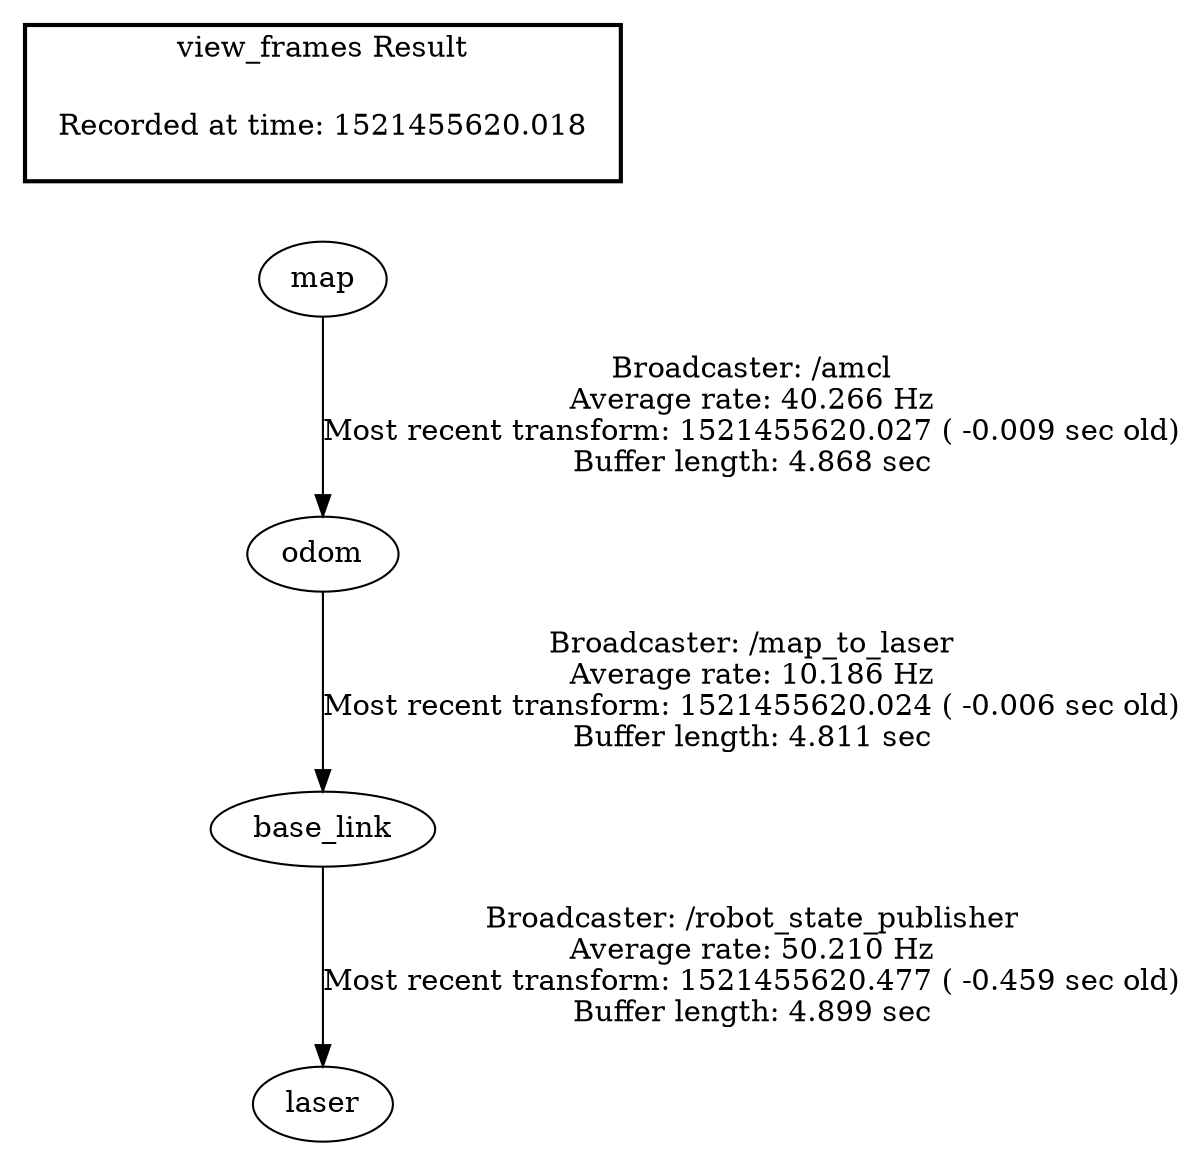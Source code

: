 digraph G {
"base_link" -> "laser"[label="Broadcaster: /robot_state_publisher\nAverage rate: 50.210 Hz\nMost recent transform: 1521455620.477 ( -0.459 sec old)\nBuffer length: 4.899 sec\n"];
"odom" -> "base_link"[label="Broadcaster: /map_to_laser\nAverage rate: 10.186 Hz\nMost recent transform: 1521455620.024 ( -0.006 sec old)\nBuffer length: 4.811 sec\n"];
"map" -> "odom"[label="Broadcaster: /amcl\nAverage rate: 40.266 Hz\nMost recent transform: 1521455620.027 ( -0.009 sec old)\nBuffer length: 4.868 sec\n"];
edge [style=invis];
 subgraph cluster_legend { style=bold; color=black; label ="view_frames Result";
"Recorded at time: 1521455620.018"[ shape=plaintext ] ;
 }->"map";
}